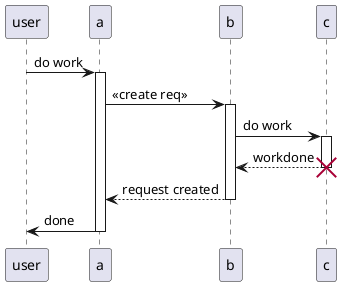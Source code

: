 @startuml
participant user

user -> a : do work
activate a
a -> b : << create req >>
activate b
b -> c : do work
activate c
c --> b : workdone
destroy c
b --> a : request created
deactivate b
a -> user : done
deactivate a
@enduml
